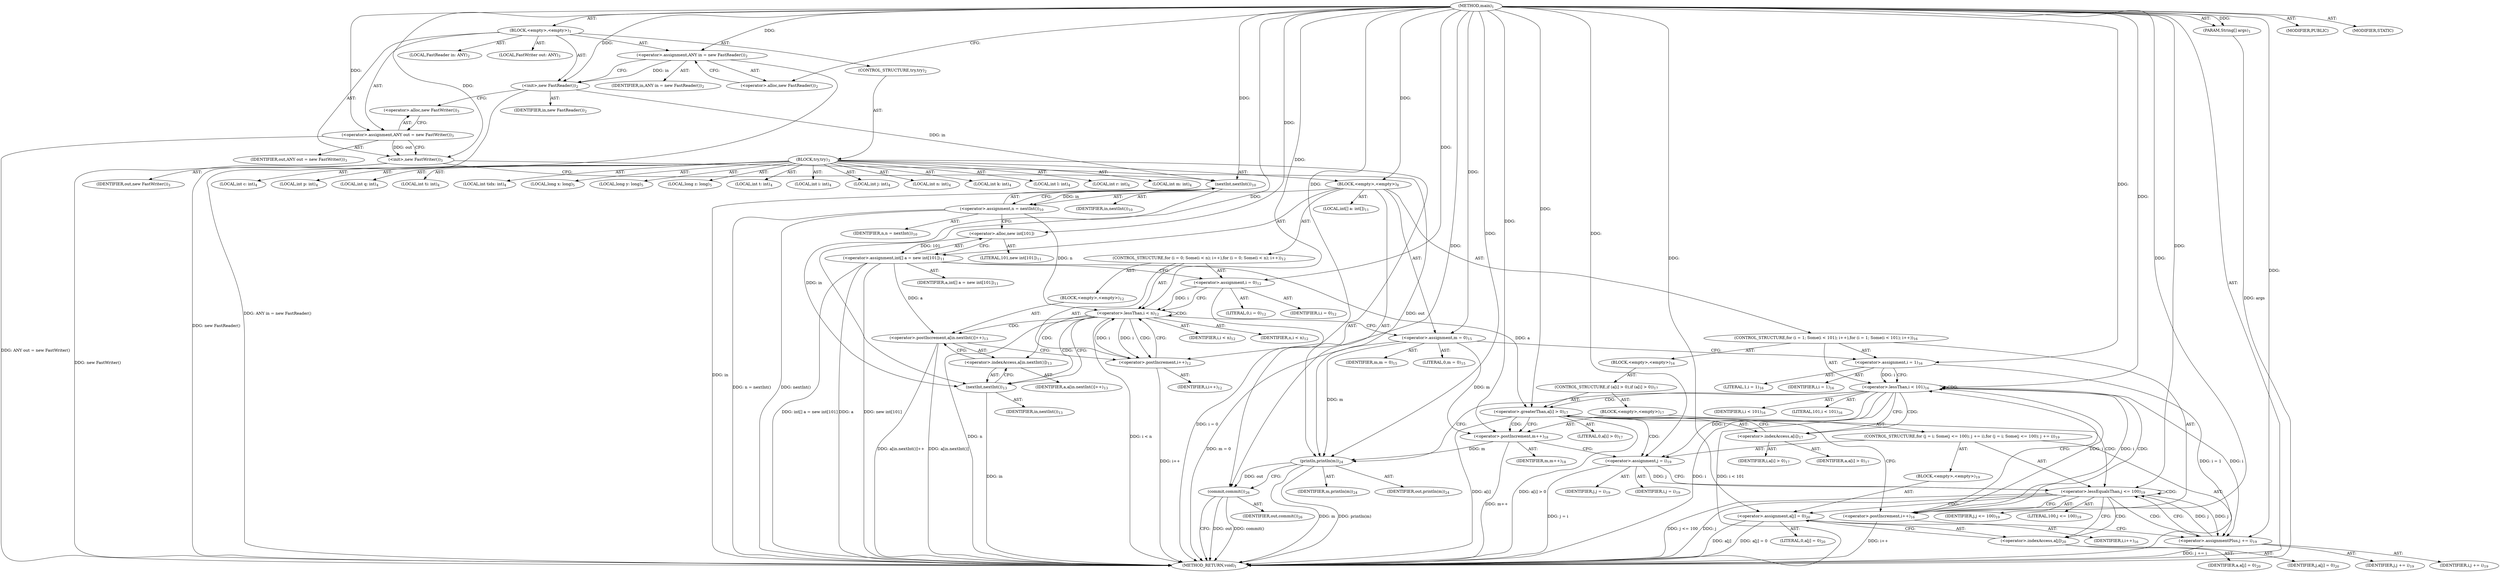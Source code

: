 digraph "main" {  
"21" [label = <(METHOD,main)<SUB>1</SUB>> ]
"22" [label = <(PARAM,String[] args)<SUB>1</SUB>> ]
"23" [label = <(BLOCK,&lt;empty&gt;,&lt;empty&gt;)<SUB>1</SUB>> ]
"4" [label = <(LOCAL,FastReader in: ANY)<SUB>2</SUB>> ]
"24" [label = <(&lt;operator&gt;.assignment,ANY in = new FastReader())<SUB>2</SUB>> ]
"25" [label = <(IDENTIFIER,in,ANY in = new FastReader())<SUB>2</SUB>> ]
"26" [label = <(&lt;operator&gt;.alloc,new FastReader())<SUB>2</SUB>> ]
"27" [label = <(&lt;init&gt;,new FastReader())<SUB>2</SUB>> ]
"3" [label = <(IDENTIFIER,in,new FastReader())<SUB>2</SUB>> ]
"6" [label = <(LOCAL,FastWriter out: ANY)<SUB>3</SUB>> ]
"28" [label = <(&lt;operator&gt;.assignment,ANY out = new FastWriter())<SUB>3</SUB>> ]
"29" [label = <(IDENTIFIER,out,ANY out = new FastWriter())<SUB>3</SUB>> ]
"30" [label = <(&lt;operator&gt;.alloc,new FastWriter())<SUB>3</SUB>> ]
"31" [label = <(&lt;init&gt;,new FastWriter())<SUB>3</SUB>> ]
"5" [label = <(IDENTIFIER,out,new FastWriter())<SUB>3</SUB>> ]
"32" [label = <(CONTROL_STRUCTURE,try,try)<SUB>2</SUB>> ]
"33" [label = <(BLOCK,try,try)<SUB>3</SUB>> ]
"34" [label = <(LOCAL,int t: int)<SUB>4</SUB>> ]
"35" [label = <(LOCAL,int i: int)<SUB>4</SUB>> ]
"36" [label = <(LOCAL,int j: int)<SUB>4</SUB>> ]
"37" [label = <(LOCAL,int n: int)<SUB>4</SUB>> ]
"38" [label = <(LOCAL,int k: int)<SUB>4</SUB>> ]
"39" [label = <(LOCAL,int l: int)<SUB>4</SUB>> ]
"40" [label = <(LOCAL,int r: int)<SUB>4</SUB>> ]
"41" [label = <(LOCAL,int m: int)<SUB>4</SUB>> ]
"42" [label = <(LOCAL,int c: int)<SUB>4</SUB>> ]
"43" [label = <(LOCAL,int p: int)<SUB>4</SUB>> ]
"44" [label = <(LOCAL,int q: int)<SUB>4</SUB>> ]
"45" [label = <(LOCAL,int ti: int)<SUB>4</SUB>> ]
"46" [label = <(LOCAL,int tidx: int)<SUB>4</SUB>> ]
"47" [label = <(LOCAL,long x: long)<SUB>5</SUB>> ]
"48" [label = <(LOCAL,long y: long)<SUB>5</SUB>> ]
"49" [label = <(LOCAL,long z: long)<SUB>5</SUB>> ]
"50" [label = <(BLOCK,&lt;empty&gt;,&lt;empty&gt;)<SUB>8</SUB>> ]
"51" [label = <(&lt;operator&gt;.assignment,n = nextInt())<SUB>10</SUB>> ]
"52" [label = <(IDENTIFIER,n,n = nextInt())<SUB>10</SUB>> ]
"53" [label = <(nextInt,nextInt())<SUB>10</SUB>> ]
"54" [label = <(IDENTIFIER,in,nextInt())<SUB>10</SUB>> ]
"55" [label = <(LOCAL,int[] a: int[])<SUB>11</SUB>> ]
"56" [label = <(&lt;operator&gt;.assignment,int[] a = new int[101])<SUB>11</SUB>> ]
"57" [label = <(IDENTIFIER,a,int[] a = new int[101])<SUB>11</SUB>> ]
"58" [label = <(&lt;operator&gt;.alloc,new int[101])> ]
"59" [label = <(LITERAL,101,new int[101])<SUB>11</SUB>> ]
"60" [label = <(CONTROL_STRUCTURE,for (i = 0; Some(i &lt; n); i++),for (i = 0; Some(i &lt; n); i++))<SUB>12</SUB>> ]
"61" [label = <(&lt;operator&gt;.assignment,i = 0)<SUB>12</SUB>> ]
"62" [label = <(IDENTIFIER,i,i = 0)<SUB>12</SUB>> ]
"63" [label = <(LITERAL,0,i = 0)<SUB>12</SUB>> ]
"64" [label = <(&lt;operator&gt;.lessThan,i &lt; n)<SUB>12</SUB>> ]
"65" [label = <(IDENTIFIER,i,i &lt; n)<SUB>12</SUB>> ]
"66" [label = <(IDENTIFIER,n,i &lt; n)<SUB>12</SUB>> ]
"67" [label = <(&lt;operator&gt;.postIncrement,i++)<SUB>12</SUB>> ]
"68" [label = <(IDENTIFIER,i,i++)<SUB>12</SUB>> ]
"69" [label = <(BLOCK,&lt;empty&gt;,&lt;empty&gt;)<SUB>12</SUB>> ]
"70" [label = <(&lt;operator&gt;.postIncrement,a[in.nextInt()]++)<SUB>13</SUB>> ]
"71" [label = <(&lt;operator&gt;.indexAccess,a[in.nextInt()])<SUB>13</SUB>> ]
"72" [label = <(IDENTIFIER,a,a[in.nextInt()]++)<SUB>13</SUB>> ]
"73" [label = <(nextInt,nextInt())<SUB>13</SUB>> ]
"74" [label = <(IDENTIFIER,in,nextInt())<SUB>13</SUB>> ]
"75" [label = <(&lt;operator&gt;.assignment,m = 0)<SUB>15</SUB>> ]
"76" [label = <(IDENTIFIER,m,m = 0)<SUB>15</SUB>> ]
"77" [label = <(LITERAL,0,m = 0)<SUB>15</SUB>> ]
"78" [label = <(CONTROL_STRUCTURE,for (i = 1; Some(i &lt; 101); i++),for (i = 1; Some(i &lt; 101); i++))<SUB>16</SUB>> ]
"79" [label = <(&lt;operator&gt;.assignment,i = 1)<SUB>16</SUB>> ]
"80" [label = <(IDENTIFIER,i,i = 1)<SUB>16</SUB>> ]
"81" [label = <(LITERAL,1,i = 1)<SUB>16</SUB>> ]
"82" [label = <(&lt;operator&gt;.lessThan,i &lt; 101)<SUB>16</SUB>> ]
"83" [label = <(IDENTIFIER,i,i &lt; 101)<SUB>16</SUB>> ]
"84" [label = <(LITERAL,101,i &lt; 101)<SUB>16</SUB>> ]
"85" [label = <(&lt;operator&gt;.postIncrement,i++)<SUB>16</SUB>> ]
"86" [label = <(IDENTIFIER,i,i++)<SUB>16</SUB>> ]
"87" [label = <(BLOCK,&lt;empty&gt;,&lt;empty&gt;)<SUB>16</SUB>> ]
"88" [label = <(CONTROL_STRUCTURE,if (a[i] &gt; 0),if (a[i] &gt; 0))<SUB>17</SUB>> ]
"89" [label = <(&lt;operator&gt;.greaterThan,a[i] &gt; 0)<SUB>17</SUB>> ]
"90" [label = <(&lt;operator&gt;.indexAccess,a[i])<SUB>17</SUB>> ]
"91" [label = <(IDENTIFIER,a,a[i] &gt; 0)<SUB>17</SUB>> ]
"92" [label = <(IDENTIFIER,i,a[i] &gt; 0)<SUB>17</SUB>> ]
"93" [label = <(LITERAL,0,a[i] &gt; 0)<SUB>17</SUB>> ]
"94" [label = <(BLOCK,&lt;empty&gt;,&lt;empty&gt;)<SUB>17</SUB>> ]
"95" [label = <(&lt;operator&gt;.postIncrement,m++)<SUB>18</SUB>> ]
"96" [label = <(IDENTIFIER,m,m++)<SUB>18</SUB>> ]
"97" [label = <(CONTROL_STRUCTURE,for (j = i; Some(j &lt;= 100); j += i),for (j = i; Some(j &lt;= 100); j += i))<SUB>19</SUB>> ]
"98" [label = <(&lt;operator&gt;.assignment,j = i)<SUB>19</SUB>> ]
"99" [label = <(IDENTIFIER,j,j = i)<SUB>19</SUB>> ]
"100" [label = <(IDENTIFIER,i,j = i)<SUB>19</SUB>> ]
"101" [label = <(&lt;operator&gt;.lessEqualsThan,j &lt;= 100)<SUB>19</SUB>> ]
"102" [label = <(IDENTIFIER,j,j &lt;= 100)<SUB>19</SUB>> ]
"103" [label = <(LITERAL,100,j &lt;= 100)<SUB>19</SUB>> ]
"104" [label = <(&lt;operator&gt;.assignmentPlus,j += i)<SUB>19</SUB>> ]
"105" [label = <(IDENTIFIER,j,j += i)<SUB>19</SUB>> ]
"106" [label = <(IDENTIFIER,i,j += i)<SUB>19</SUB>> ]
"107" [label = <(BLOCK,&lt;empty&gt;,&lt;empty&gt;)<SUB>19</SUB>> ]
"108" [label = <(&lt;operator&gt;.assignment,a[j] = 0)<SUB>20</SUB>> ]
"109" [label = <(&lt;operator&gt;.indexAccess,a[j])<SUB>20</SUB>> ]
"110" [label = <(IDENTIFIER,a,a[j] = 0)<SUB>20</SUB>> ]
"111" [label = <(IDENTIFIER,j,a[j] = 0)<SUB>20</SUB>> ]
"112" [label = <(LITERAL,0,a[j] = 0)<SUB>20</SUB>> ]
"113" [label = <(println,println(m))<SUB>24</SUB>> ]
"114" [label = <(IDENTIFIER,out,println(m))<SUB>24</SUB>> ]
"115" [label = <(IDENTIFIER,m,println(m))<SUB>24</SUB>> ]
"116" [label = <(commit,commit())<SUB>26</SUB>> ]
"117" [label = <(IDENTIFIER,out,commit())<SUB>26</SUB>> ]
"118" [label = <(MODIFIER,PUBLIC)> ]
"119" [label = <(MODIFIER,STATIC)> ]
"120" [label = <(METHOD_RETURN,void)<SUB>1</SUB>> ]
  "21" -> "22"  [ label = "AST: "] 
  "21" -> "23"  [ label = "AST: "] 
  "21" -> "118"  [ label = "AST: "] 
  "21" -> "119"  [ label = "AST: "] 
  "21" -> "120"  [ label = "AST: "] 
  "23" -> "4"  [ label = "AST: "] 
  "23" -> "24"  [ label = "AST: "] 
  "23" -> "27"  [ label = "AST: "] 
  "23" -> "6"  [ label = "AST: "] 
  "23" -> "28"  [ label = "AST: "] 
  "23" -> "31"  [ label = "AST: "] 
  "23" -> "32"  [ label = "AST: "] 
  "24" -> "25"  [ label = "AST: "] 
  "24" -> "26"  [ label = "AST: "] 
  "27" -> "3"  [ label = "AST: "] 
  "28" -> "29"  [ label = "AST: "] 
  "28" -> "30"  [ label = "AST: "] 
  "31" -> "5"  [ label = "AST: "] 
  "32" -> "33"  [ label = "AST: "] 
  "33" -> "34"  [ label = "AST: "] 
  "33" -> "35"  [ label = "AST: "] 
  "33" -> "36"  [ label = "AST: "] 
  "33" -> "37"  [ label = "AST: "] 
  "33" -> "38"  [ label = "AST: "] 
  "33" -> "39"  [ label = "AST: "] 
  "33" -> "40"  [ label = "AST: "] 
  "33" -> "41"  [ label = "AST: "] 
  "33" -> "42"  [ label = "AST: "] 
  "33" -> "43"  [ label = "AST: "] 
  "33" -> "44"  [ label = "AST: "] 
  "33" -> "45"  [ label = "AST: "] 
  "33" -> "46"  [ label = "AST: "] 
  "33" -> "47"  [ label = "AST: "] 
  "33" -> "48"  [ label = "AST: "] 
  "33" -> "49"  [ label = "AST: "] 
  "33" -> "50"  [ label = "AST: "] 
  "33" -> "116"  [ label = "AST: "] 
  "50" -> "51"  [ label = "AST: "] 
  "50" -> "55"  [ label = "AST: "] 
  "50" -> "56"  [ label = "AST: "] 
  "50" -> "60"  [ label = "AST: "] 
  "50" -> "75"  [ label = "AST: "] 
  "50" -> "78"  [ label = "AST: "] 
  "50" -> "113"  [ label = "AST: "] 
  "51" -> "52"  [ label = "AST: "] 
  "51" -> "53"  [ label = "AST: "] 
  "53" -> "54"  [ label = "AST: "] 
  "56" -> "57"  [ label = "AST: "] 
  "56" -> "58"  [ label = "AST: "] 
  "58" -> "59"  [ label = "AST: "] 
  "60" -> "61"  [ label = "AST: "] 
  "60" -> "64"  [ label = "AST: "] 
  "60" -> "67"  [ label = "AST: "] 
  "60" -> "69"  [ label = "AST: "] 
  "61" -> "62"  [ label = "AST: "] 
  "61" -> "63"  [ label = "AST: "] 
  "64" -> "65"  [ label = "AST: "] 
  "64" -> "66"  [ label = "AST: "] 
  "67" -> "68"  [ label = "AST: "] 
  "69" -> "70"  [ label = "AST: "] 
  "70" -> "71"  [ label = "AST: "] 
  "71" -> "72"  [ label = "AST: "] 
  "71" -> "73"  [ label = "AST: "] 
  "73" -> "74"  [ label = "AST: "] 
  "75" -> "76"  [ label = "AST: "] 
  "75" -> "77"  [ label = "AST: "] 
  "78" -> "79"  [ label = "AST: "] 
  "78" -> "82"  [ label = "AST: "] 
  "78" -> "85"  [ label = "AST: "] 
  "78" -> "87"  [ label = "AST: "] 
  "79" -> "80"  [ label = "AST: "] 
  "79" -> "81"  [ label = "AST: "] 
  "82" -> "83"  [ label = "AST: "] 
  "82" -> "84"  [ label = "AST: "] 
  "85" -> "86"  [ label = "AST: "] 
  "87" -> "88"  [ label = "AST: "] 
  "88" -> "89"  [ label = "AST: "] 
  "88" -> "94"  [ label = "AST: "] 
  "89" -> "90"  [ label = "AST: "] 
  "89" -> "93"  [ label = "AST: "] 
  "90" -> "91"  [ label = "AST: "] 
  "90" -> "92"  [ label = "AST: "] 
  "94" -> "95"  [ label = "AST: "] 
  "94" -> "97"  [ label = "AST: "] 
  "95" -> "96"  [ label = "AST: "] 
  "97" -> "98"  [ label = "AST: "] 
  "97" -> "101"  [ label = "AST: "] 
  "97" -> "104"  [ label = "AST: "] 
  "97" -> "107"  [ label = "AST: "] 
  "98" -> "99"  [ label = "AST: "] 
  "98" -> "100"  [ label = "AST: "] 
  "101" -> "102"  [ label = "AST: "] 
  "101" -> "103"  [ label = "AST: "] 
  "104" -> "105"  [ label = "AST: "] 
  "104" -> "106"  [ label = "AST: "] 
  "107" -> "108"  [ label = "AST: "] 
  "108" -> "109"  [ label = "AST: "] 
  "108" -> "112"  [ label = "AST: "] 
  "109" -> "110"  [ label = "AST: "] 
  "109" -> "111"  [ label = "AST: "] 
  "113" -> "114"  [ label = "AST: "] 
  "113" -> "115"  [ label = "AST: "] 
  "116" -> "117"  [ label = "AST: "] 
  "24" -> "27"  [ label = "CFG: "] 
  "27" -> "30"  [ label = "CFG: "] 
  "28" -> "31"  [ label = "CFG: "] 
  "31" -> "53"  [ label = "CFG: "] 
  "26" -> "24"  [ label = "CFG: "] 
  "30" -> "28"  [ label = "CFG: "] 
  "116" -> "120"  [ label = "CFG: "] 
  "51" -> "58"  [ label = "CFG: "] 
  "56" -> "61"  [ label = "CFG: "] 
  "75" -> "79"  [ label = "CFG: "] 
  "113" -> "116"  [ label = "CFG: "] 
  "53" -> "51"  [ label = "CFG: "] 
  "58" -> "56"  [ label = "CFG: "] 
  "61" -> "64"  [ label = "CFG: "] 
  "64" -> "73"  [ label = "CFG: "] 
  "64" -> "75"  [ label = "CFG: "] 
  "67" -> "64"  [ label = "CFG: "] 
  "79" -> "82"  [ label = "CFG: "] 
  "82" -> "90"  [ label = "CFG: "] 
  "82" -> "113"  [ label = "CFG: "] 
  "85" -> "82"  [ label = "CFG: "] 
  "70" -> "67"  [ label = "CFG: "] 
  "71" -> "70"  [ label = "CFG: "] 
  "89" -> "95"  [ label = "CFG: "] 
  "89" -> "85"  [ label = "CFG: "] 
  "73" -> "71"  [ label = "CFG: "] 
  "90" -> "89"  [ label = "CFG: "] 
  "95" -> "98"  [ label = "CFG: "] 
  "98" -> "101"  [ label = "CFG: "] 
  "101" -> "109"  [ label = "CFG: "] 
  "101" -> "85"  [ label = "CFG: "] 
  "104" -> "101"  [ label = "CFG: "] 
  "108" -> "104"  [ label = "CFG: "] 
  "109" -> "108"  [ label = "CFG: "] 
  "21" -> "26"  [ label = "CFG: "] 
  "22" -> "120"  [ label = "DDG: args"] 
  "24" -> "120"  [ label = "DDG: ANY in = new FastReader()"] 
  "27" -> "120"  [ label = "DDG: new FastReader()"] 
  "28" -> "120"  [ label = "DDG: ANY out = new FastWriter()"] 
  "31" -> "120"  [ label = "DDG: new FastWriter()"] 
  "53" -> "120"  [ label = "DDG: in"] 
  "51" -> "120"  [ label = "DDG: nextInt()"] 
  "51" -> "120"  [ label = "DDG: n = nextInt()"] 
  "56" -> "120"  [ label = "DDG: a"] 
  "56" -> "120"  [ label = "DDG: new int[101]"] 
  "56" -> "120"  [ label = "DDG: int[] a = new int[101]"] 
  "61" -> "120"  [ label = "DDG: i = 0"] 
  "64" -> "120"  [ label = "DDG: n"] 
  "64" -> "120"  [ label = "DDG: i &lt; n"] 
  "75" -> "120"  [ label = "DDG: m = 0"] 
  "79" -> "120"  [ label = "DDG: i = 1"] 
  "82" -> "120"  [ label = "DDG: i"] 
  "82" -> "120"  [ label = "DDG: i &lt; 101"] 
  "113" -> "120"  [ label = "DDG: m"] 
  "113" -> "120"  [ label = "DDG: println(m)"] 
  "116" -> "120"  [ label = "DDG: out"] 
  "116" -> "120"  [ label = "DDG: commit()"] 
  "89" -> "120"  [ label = "DDG: a[i]"] 
  "89" -> "120"  [ label = "DDG: a[i] &gt; 0"] 
  "95" -> "120"  [ label = "DDG: m++"] 
  "98" -> "120"  [ label = "DDG: j = i"] 
  "101" -> "120"  [ label = "DDG: j"] 
  "101" -> "120"  [ label = "DDG: j &lt;= 100"] 
  "85" -> "120"  [ label = "DDG: i++"] 
  "108" -> "120"  [ label = "DDG: a[j]"] 
  "108" -> "120"  [ label = "DDG: a[j] = 0"] 
  "104" -> "120"  [ label = "DDG: j += i"] 
  "73" -> "120"  [ label = "DDG: in"] 
  "70" -> "120"  [ label = "DDG: a[in.nextInt()]"] 
  "70" -> "120"  [ label = "DDG: a[in.nextInt()]++"] 
  "67" -> "120"  [ label = "DDG: i++"] 
  "21" -> "22"  [ label = "DDG: "] 
  "21" -> "24"  [ label = "DDG: "] 
  "21" -> "28"  [ label = "DDG: "] 
  "24" -> "27"  [ label = "DDG: in"] 
  "21" -> "27"  [ label = "DDG: "] 
  "28" -> "31"  [ label = "DDG: out"] 
  "21" -> "31"  [ label = "DDG: "] 
  "21" -> "50"  [ label = "DDG: "] 
  "53" -> "51"  [ label = "DDG: in"] 
  "58" -> "56"  [ label = "DDG: 101"] 
  "21" -> "75"  [ label = "DDG: "] 
  "113" -> "116"  [ label = "DDG: out"] 
  "21" -> "116"  [ label = "DDG: "] 
  "21" -> "61"  [ label = "DDG: "] 
  "21" -> "79"  [ label = "DDG: "] 
  "31" -> "113"  [ label = "DDG: out"] 
  "21" -> "113"  [ label = "DDG: "] 
  "75" -> "113"  [ label = "DDG: m"] 
  "95" -> "113"  [ label = "DDG: m"] 
  "27" -> "53"  [ label = "DDG: in"] 
  "21" -> "53"  [ label = "DDG: "] 
  "21" -> "58"  [ label = "DDG: "] 
  "61" -> "64"  [ label = "DDG: i"] 
  "67" -> "64"  [ label = "DDG: i"] 
  "21" -> "64"  [ label = "DDG: "] 
  "51" -> "64"  [ label = "DDG: n"] 
  "64" -> "67"  [ label = "DDG: i"] 
  "21" -> "67"  [ label = "DDG: "] 
  "79" -> "82"  [ label = "DDG: i"] 
  "85" -> "82"  [ label = "DDG: i"] 
  "21" -> "82"  [ label = "DDG: "] 
  "82" -> "85"  [ label = "DDG: i"] 
  "21" -> "85"  [ label = "DDG: "] 
  "56" -> "70"  [ label = "DDG: a"] 
  "56" -> "89"  [ label = "DDG: a"] 
  "21" -> "89"  [ label = "DDG: "] 
  "53" -> "73"  [ label = "DDG: in"] 
  "21" -> "73"  [ label = "DDG: "] 
  "75" -> "95"  [ label = "DDG: m"] 
  "21" -> "95"  [ label = "DDG: "] 
  "82" -> "98"  [ label = "DDG: i"] 
  "21" -> "98"  [ label = "DDG: "] 
  "21" -> "104"  [ label = "DDG: "] 
  "82" -> "104"  [ label = "DDG: i"] 
  "98" -> "101"  [ label = "DDG: j"] 
  "104" -> "101"  [ label = "DDG: j"] 
  "21" -> "101"  [ label = "DDG: "] 
  "101" -> "104"  [ label = "DDG: j"] 
  "21" -> "108"  [ label = "DDG: "] 
  "64" -> "73"  [ label = "CDG: "] 
  "64" -> "64"  [ label = "CDG: "] 
  "64" -> "71"  [ label = "CDG: "] 
  "64" -> "67"  [ label = "CDG: "] 
  "64" -> "70"  [ label = "CDG: "] 
  "82" -> "89"  [ label = "CDG: "] 
  "82" -> "85"  [ label = "CDG: "] 
  "82" -> "82"  [ label = "CDG: "] 
  "82" -> "90"  [ label = "CDG: "] 
  "89" -> "98"  [ label = "CDG: "] 
  "89" -> "95"  [ label = "CDG: "] 
  "89" -> "101"  [ label = "CDG: "] 
  "101" -> "104"  [ label = "CDG: "] 
  "101" -> "101"  [ label = "CDG: "] 
  "101" -> "108"  [ label = "CDG: "] 
  "101" -> "109"  [ label = "CDG: "] 
}
